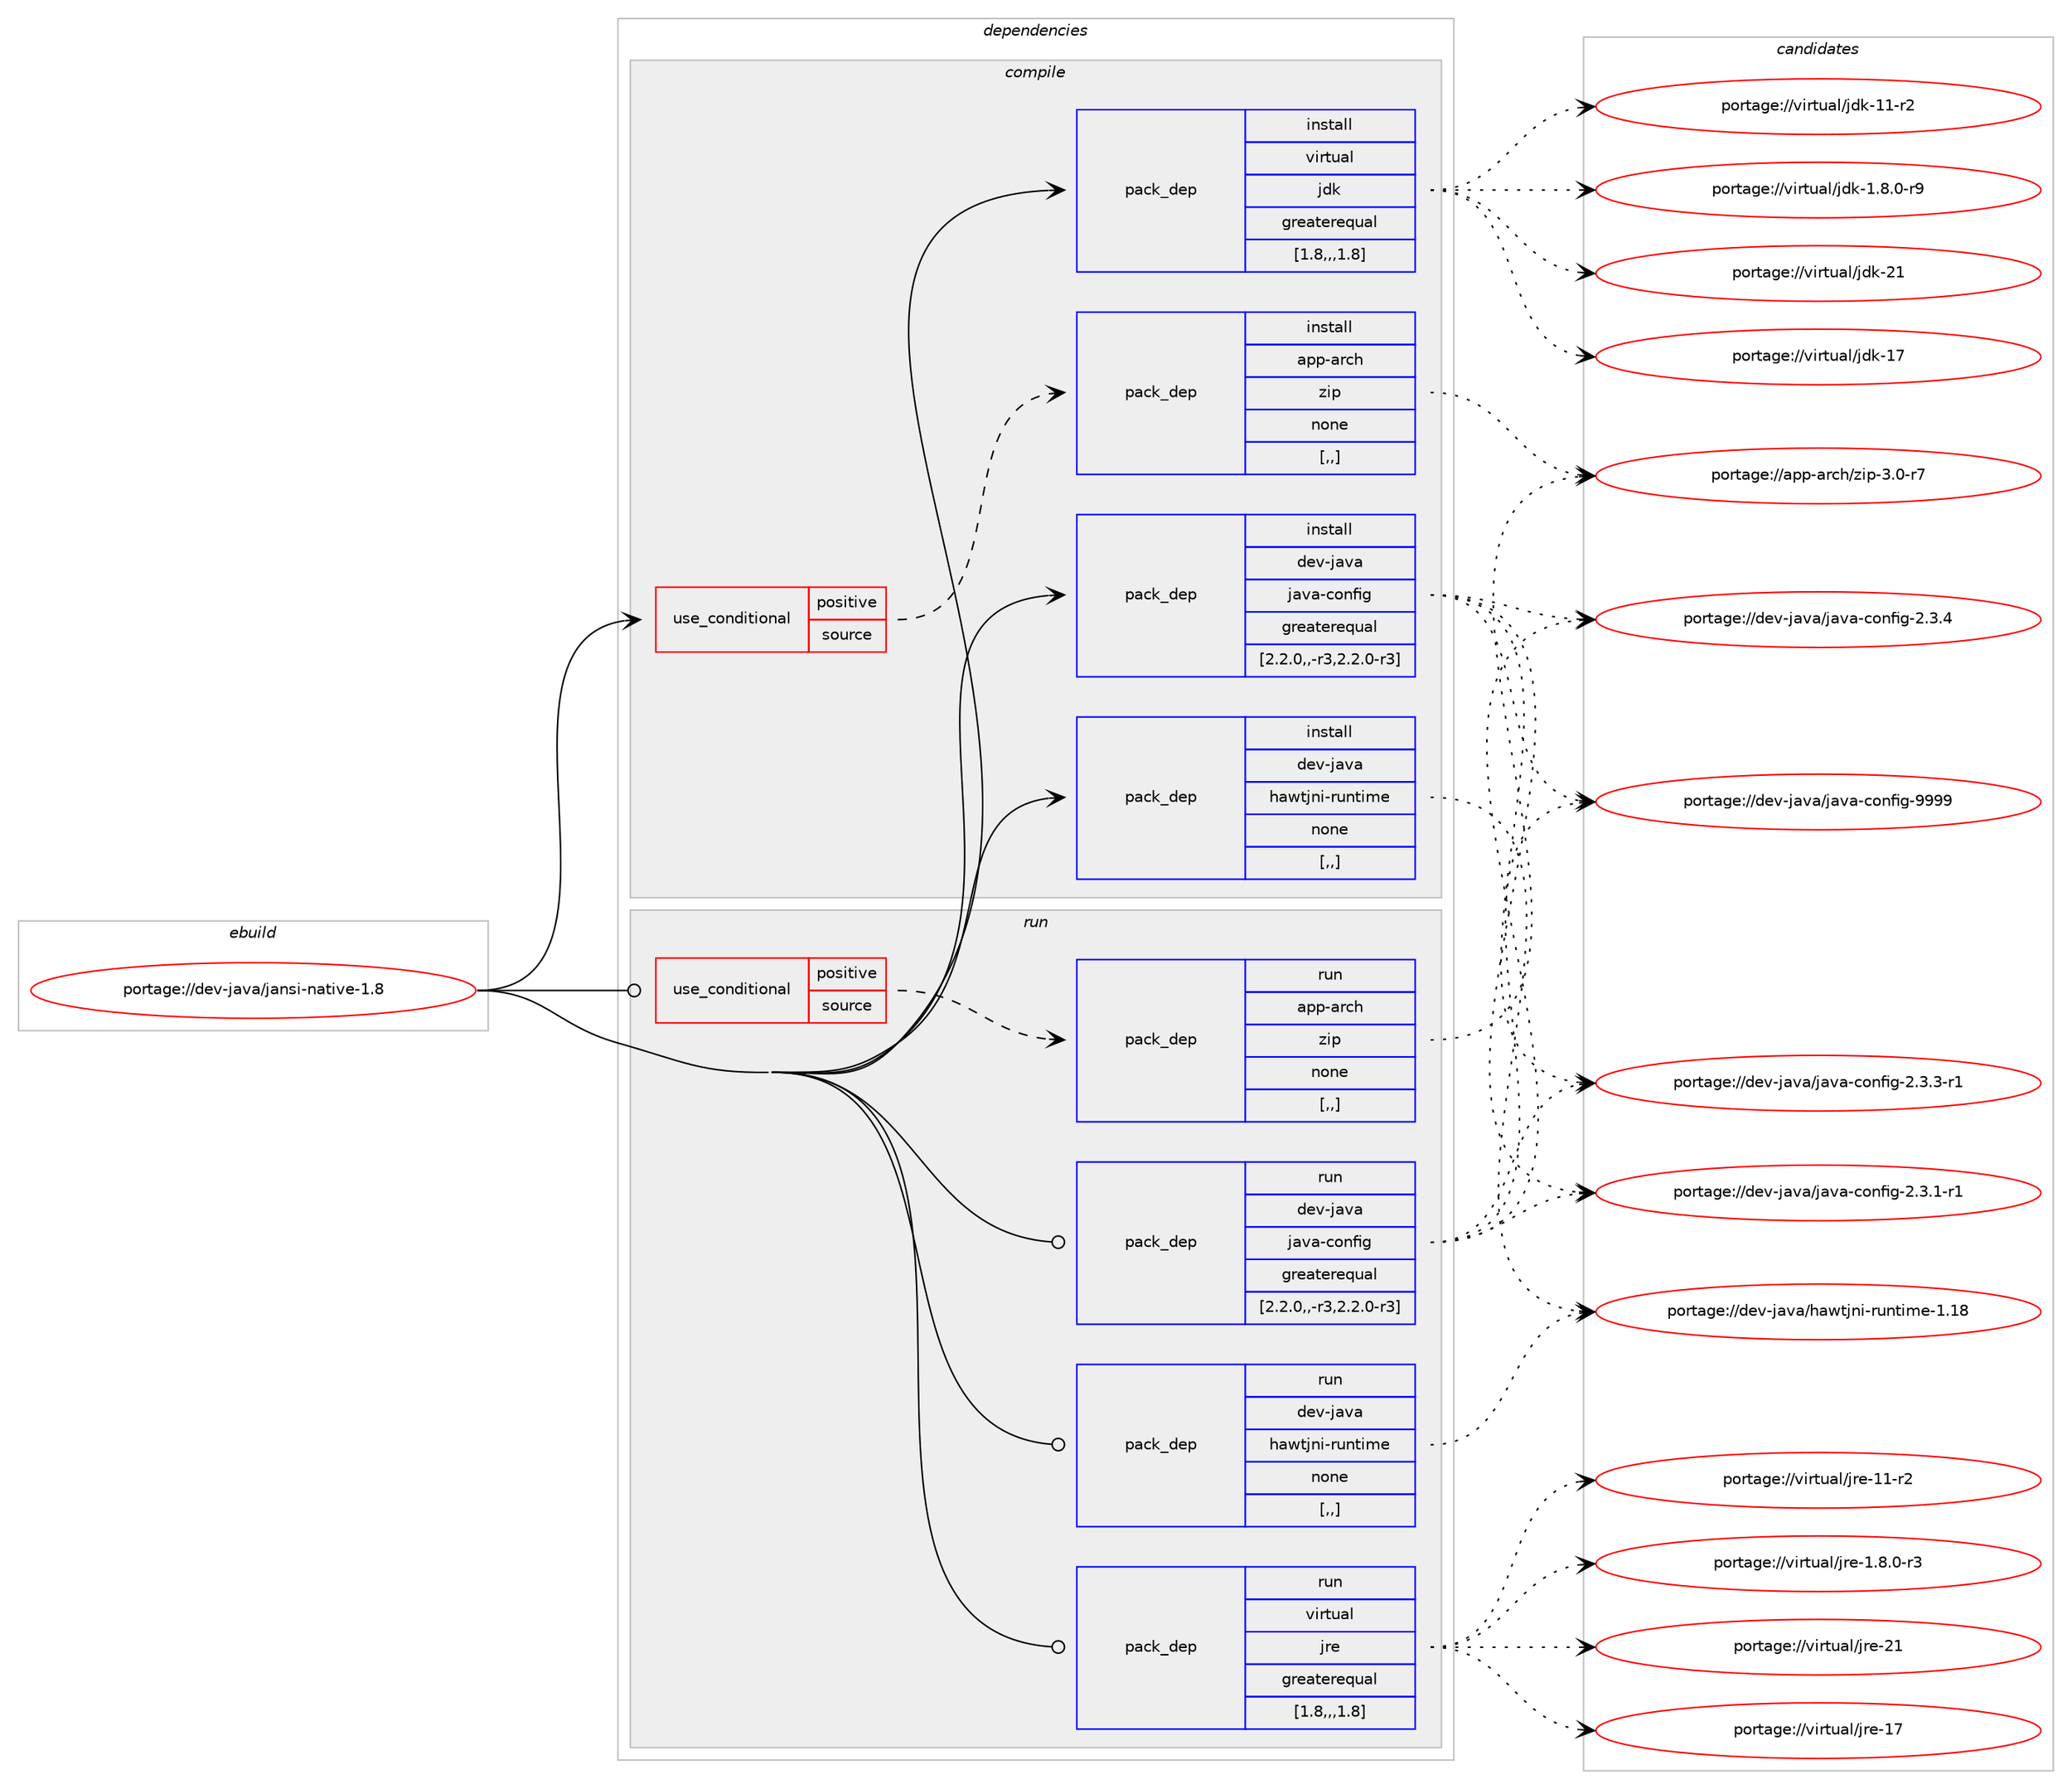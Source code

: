 digraph prolog {

# *************
# Graph options
# *************

newrank=true;
concentrate=true;
compound=true;
graph [rankdir=LR,fontname=Helvetica,fontsize=10,ranksep=1.5];#, ranksep=2.5, nodesep=0.2];
edge  [arrowhead=vee];
node  [fontname=Helvetica,fontsize=10];

# **********
# The ebuild
# **********

subgraph cluster_leftcol {
color=gray;
rank=same;
label=<<i>ebuild</i>>;
id [label="portage://dev-java/jansi-native-1.8", color=red, width=4, href="../dev-java/jansi-native-1.8.svg"];
}

# ****************
# The dependencies
# ****************

subgraph cluster_midcol {
color=gray;
label=<<i>dependencies</i>>;
subgraph cluster_compile {
fillcolor="#eeeeee";
style=filled;
label=<<i>compile</i>>;
subgraph cond21713 {
dependency93771 [label=<<TABLE BORDER="0" CELLBORDER="1" CELLSPACING="0" CELLPADDING="4"><TR><TD ROWSPAN="3" CELLPADDING="10">use_conditional</TD></TR><TR><TD>positive</TD></TR><TR><TD>source</TD></TR></TABLE>>, shape=none, color=red];
subgraph pack71015 {
dependency93772 [label=<<TABLE BORDER="0" CELLBORDER="1" CELLSPACING="0" CELLPADDING="4" WIDTH="220"><TR><TD ROWSPAN="6" CELLPADDING="30">pack_dep</TD></TR><TR><TD WIDTH="110">install</TD></TR><TR><TD>app-arch</TD></TR><TR><TD>zip</TD></TR><TR><TD>none</TD></TR><TR><TD>[,,]</TD></TR></TABLE>>, shape=none, color=blue];
}
dependency93771:e -> dependency93772:w [weight=20,style="dashed",arrowhead="vee"];
}
id:e -> dependency93771:w [weight=20,style="solid",arrowhead="vee"];
subgraph pack71016 {
dependency93773 [label=<<TABLE BORDER="0" CELLBORDER="1" CELLSPACING="0" CELLPADDING="4" WIDTH="220"><TR><TD ROWSPAN="6" CELLPADDING="30">pack_dep</TD></TR><TR><TD WIDTH="110">install</TD></TR><TR><TD>dev-java</TD></TR><TR><TD>hawtjni-runtime</TD></TR><TR><TD>none</TD></TR><TR><TD>[,,]</TD></TR></TABLE>>, shape=none, color=blue];
}
id:e -> dependency93773:w [weight=20,style="solid",arrowhead="vee"];
subgraph pack71017 {
dependency93774 [label=<<TABLE BORDER="0" CELLBORDER="1" CELLSPACING="0" CELLPADDING="4" WIDTH="220"><TR><TD ROWSPAN="6" CELLPADDING="30">pack_dep</TD></TR><TR><TD WIDTH="110">install</TD></TR><TR><TD>dev-java</TD></TR><TR><TD>java-config</TD></TR><TR><TD>greaterequal</TD></TR><TR><TD>[2.2.0,,-r3,2.2.0-r3]</TD></TR></TABLE>>, shape=none, color=blue];
}
id:e -> dependency93774:w [weight=20,style="solid",arrowhead="vee"];
subgraph pack71018 {
dependency93775 [label=<<TABLE BORDER="0" CELLBORDER="1" CELLSPACING="0" CELLPADDING="4" WIDTH="220"><TR><TD ROWSPAN="6" CELLPADDING="30">pack_dep</TD></TR><TR><TD WIDTH="110">install</TD></TR><TR><TD>virtual</TD></TR><TR><TD>jdk</TD></TR><TR><TD>greaterequal</TD></TR><TR><TD>[1.8,,,1.8]</TD></TR></TABLE>>, shape=none, color=blue];
}
id:e -> dependency93775:w [weight=20,style="solid",arrowhead="vee"];
}
subgraph cluster_compileandrun {
fillcolor="#eeeeee";
style=filled;
label=<<i>compile and run</i>>;
}
subgraph cluster_run {
fillcolor="#eeeeee";
style=filled;
label=<<i>run</i>>;
subgraph cond21714 {
dependency93776 [label=<<TABLE BORDER="0" CELLBORDER="1" CELLSPACING="0" CELLPADDING="4"><TR><TD ROWSPAN="3" CELLPADDING="10">use_conditional</TD></TR><TR><TD>positive</TD></TR><TR><TD>source</TD></TR></TABLE>>, shape=none, color=red];
subgraph pack71019 {
dependency93777 [label=<<TABLE BORDER="0" CELLBORDER="1" CELLSPACING="0" CELLPADDING="4" WIDTH="220"><TR><TD ROWSPAN="6" CELLPADDING="30">pack_dep</TD></TR><TR><TD WIDTH="110">run</TD></TR><TR><TD>app-arch</TD></TR><TR><TD>zip</TD></TR><TR><TD>none</TD></TR><TR><TD>[,,]</TD></TR></TABLE>>, shape=none, color=blue];
}
dependency93776:e -> dependency93777:w [weight=20,style="dashed",arrowhead="vee"];
}
id:e -> dependency93776:w [weight=20,style="solid",arrowhead="odot"];
subgraph pack71020 {
dependency93778 [label=<<TABLE BORDER="0" CELLBORDER="1" CELLSPACING="0" CELLPADDING="4" WIDTH="220"><TR><TD ROWSPAN="6" CELLPADDING="30">pack_dep</TD></TR><TR><TD WIDTH="110">run</TD></TR><TR><TD>dev-java</TD></TR><TR><TD>hawtjni-runtime</TD></TR><TR><TD>none</TD></TR><TR><TD>[,,]</TD></TR></TABLE>>, shape=none, color=blue];
}
id:e -> dependency93778:w [weight=20,style="solid",arrowhead="odot"];
subgraph pack71021 {
dependency93779 [label=<<TABLE BORDER="0" CELLBORDER="1" CELLSPACING="0" CELLPADDING="4" WIDTH="220"><TR><TD ROWSPAN="6" CELLPADDING="30">pack_dep</TD></TR><TR><TD WIDTH="110">run</TD></TR><TR><TD>dev-java</TD></TR><TR><TD>java-config</TD></TR><TR><TD>greaterequal</TD></TR><TR><TD>[2.2.0,,-r3,2.2.0-r3]</TD></TR></TABLE>>, shape=none, color=blue];
}
id:e -> dependency93779:w [weight=20,style="solid",arrowhead="odot"];
subgraph pack71022 {
dependency93780 [label=<<TABLE BORDER="0" CELLBORDER="1" CELLSPACING="0" CELLPADDING="4" WIDTH="220"><TR><TD ROWSPAN="6" CELLPADDING="30">pack_dep</TD></TR><TR><TD WIDTH="110">run</TD></TR><TR><TD>virtual</TD></TR><TR><TD>jre</TD></TR><TR><TD>greaterequal</TD></TR><TR><TD>[1.8,,,1.8]</TD></TR></TABLE>>, shape=none, color=blue];
}
id:e -> dependency93780:w [weight=20,style="solid",arrowhead="odot"];
}
}

# **************
# The candidates
# **************

subgraph cluster_choices {
rank=same;
color=gray;
label=<<i>candidates</i>>;

subgraph choice71015 {
color=black;
nodesep=1;
choice9711211245971149910447122105112455146484511455 [label="portage://app-arch/zip-3.0-r7", color=red, width=4,href="../app-arch/zip-3.0-r7.svg"];
dependency93772:e -> choice9711211245971149910447122105112455146484511455:w [style=dotted,weight="100"];
}
subgraph choice71016 {
color=black;
nodesep=1;
choice1001011184510697118974710497119116106110105451141171101161051091014549464956 [label="portage://dev-java/hawtjni-runtime-1.18", color=red, width=4,href="../dev-java/hawtjni-runtime-1.18.svg"];
dependency93773:e -> choice1001011184510697118974710497119116106110105451141171101161051091014549464956:w [style=dotted,weight="100"];
}
subgraph choice71017 {
color=black;
nodesep=1;
choice10010111845106971189747106971189745991111101021051034557575757 [label="portage://dev-java/java-config-9999", color=red, width=4,href="../dev-java/java-config-9999.svg"];
choice1001011184510697118974710697118974599111110102105103455046514652 [label="portage://dev-java/java-config-2.3.4", color=red, width=4,href="../dev-java/java-config-2.3.4.svg"];
choice10010111845106971189747106971189745991111101021051034550465146514511449 [label="portage://dev-java/java-config-2.3.3-r1", color=red, width=4,href="../dev-java/java-config-2.3.3-r1.svg"];
choice10010111845106971189747106971189745991111101021051034550465146494511449 [label="portage://dev-java/java-config-2.3.1-r1", color=red, width=4,href="../dev-java/java-config-2.3.1-r1.svg"];
dependency93774:e -> choice10010111845106971189747106971189745991111101021051034557575757:w [style=dotted,weight="100"];
dependency93774:e -> choice1001011184510697118974710697118974599111110102105103455046514652:w [style=dotted,weight="100"];
dependency93774:e -> choice10010111845106971189747106971189745991111101021051034550465146514511449:w [style=dotted,weight="100"];
dependency93774:e -> choice10010111845106971189747106971189745991111101021051034550465146494511449:w [style=dotted,weight="100"];
}
subgraph choice71018 {
color=black;
nodesep=1;
choice1181051141161179710847106100107455049 [label="portage://virtual/jdk-21", color=red, width=4,href="../virtual/jdk-21.svg"];
choice1181051141161179710847106100107454955 [label="portage://virtual/jdk-17", color=red, width=4,href="../virtual/jdk-17.svg"];
choice11810511411611797108471061001074549494511450 [label="portage://virtual/jdk-11-r2", color=red, width=4,href="../virtual/jdk-11-r2.svg"];
choice11810511411611797108471061001074549465646484511457 [label="portage://virtual/jdk-1.8.0-r9", color=red, width=4,href="../virtual/jdk-1.8.0-r9.svg"];
dependency93775:e -> choice1181051141161179710847106100107455049:w [style=dotted,weight="100"];
dependency93775:e -> choice1181051141161179710847106100107454955:w [style=dotted,weight="100"];
dependency93775:e -> choice11810511411611797108471061001074549494511450:w [style=dotted,weight="100"];
dependency93775:e -> choice11810511411611797108471061001074549465646484511457:w [style=dotted,weight="100"];
}
subgraph choice71019 {
color=black;
nodesep=1;
choice9711211245971149910447122105112455146484511455 [label="portage://app-arch/zip-3.0-r7", color=red, width=4,href="../app-arch/zip-3.0-r7.svg"];
dependency93777:e -> choice9711211245971149910447122105112455146484511455:w [style=dotted,weight="100"];
}
subgraph choice71020 {
color=black;
nodesep=1;
choice1001011184510697118974710497119116106110105451141171101161051091014549464956 [label="portage://dev-java/hawtjni-runtime-1.18", color=red, width=4,href="../dev-java/hawtjni-runtime-1.18.svg"];
dependency93778:e -> choice1001011184510697118974710497119116106110105451141171101161051091014549464956:w [style=dotted,weight="100"];
}
subgraph choice71021 {
color=black;
nodesep=1;
choice10010111845106971189747106971189745991111101021051034557575757 [label="portage://dev-java/java-config-9999", color=red, width=4,href="../dev-java/java-config-9999.svg"];
choice1001011184510697118974710697118974599111110102105103455046514652 [label="portage://dev-java/java-config-2.3.4", color=red, width=4,href="../dev-java/java-config-2.3.4.svg"];
choice10010111845106971189747106971189745991111101021051034550465146514511449 [label="portage://dev-java/java-config-2.3.3-r1", color=red, width=4,href="../dev-java/java-config-2.3.3-r1.svg"];
choice10010111845106971189747106971189745991111101021051034550465146494511449 [label="portage://dev-java/java-config-2.3.1-r1", color=red, width=4,href="../dev-java/java-config-2.3.1-r1.svg"];
dependency93779:e -> choice10010111845106971189747106971189745991111101021051034557575757:w [style=dotted,weight="100"];
dependency93779:e -> choice1001011184510697118974710697118974599111110102105103455046514652:w [style=dotted,weight="100"];
dependency93779:e -> choice10010111845106971189747106971189745991111101021051034550465146514511449:w [style=dotted,weight="100"];
dependency93779:e -> choice10010111845106971189747106971189745991111101021051034550465146494511449:w [style=dotted,weight="100"];
}
subgraph choice71022 {
color=black;
nodesep=1;
choice1181051141161179710847106114101455049 [label="portage://virtual/jre-21", color=red, width=4,href="../virtual/jre-21.svg"];
choice1181051141161179710847106114101454955 [label="portage://virtual/jre-17", color=red, width=4,href="../virtual/jre-17.svg"];
choice11810511411611797108471061141014549494511450 [label="portage://virtual/jre-11-r2", color=red, width=4,href="../virtual/jre-11-r2.svg"];
choice11810511411611797108471061141014549465646484511451 [label="portage://virtual/jre-1.8.0-r3", color=red, width=4,href="../virtual/jre-1.8.0-r3.svg"];
dependency93780:e -> choice1181051141161179710847106114101455049:w [style=dotted,weight="100"];
dependency93780:e -> choice1181051141161179710847106114101454955:w [style=dotted,weight="100"];
dependency93780:e -> choice11810511411611797108471061141014549494511450:w [style=dotted,weight="100"];
dependency93780:e -> choice11810511411611797108471061141014549465646484511451:w [style=dotted,weight="100"];
}
}

}
